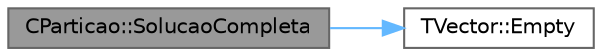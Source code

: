 digraph "CParticao::SolucaoCompleta"
{
 // LATEX_PDF_SIZE
  bgcolor="transparent";
  edge [fontname=Helvetica,fontsize=10,labelfontname=Helvetica,labelfontsize=10];
  node [fontname=Helvetica,fontsize=10,shape=box,height=0.2,width=0.4];
  rankdir="LR";
  Node1 [id="Node000001",label="CParticao::SolucaoCompleta",height=0.2,width=0.4,color="gray40", fillcolor="grey60", style="filled", fontcolor="black",tooltip="Verifica se o estado actual é objectivo (é uma solução completa)"];
  Node1 -> Node2 [id="edge2_Node000001_Node000002",color="steelblue1",style="solid",tooltip=" "];
  Node2 [id="Node000002",label="TVector::Empty",height=0.2,width=0.4,color="grey40", fillcolor="white", style="filled",URL="$classTVector.html#a4f242a23bca606a1d0c8f75115b1fde9",tooltip=" "];
}
